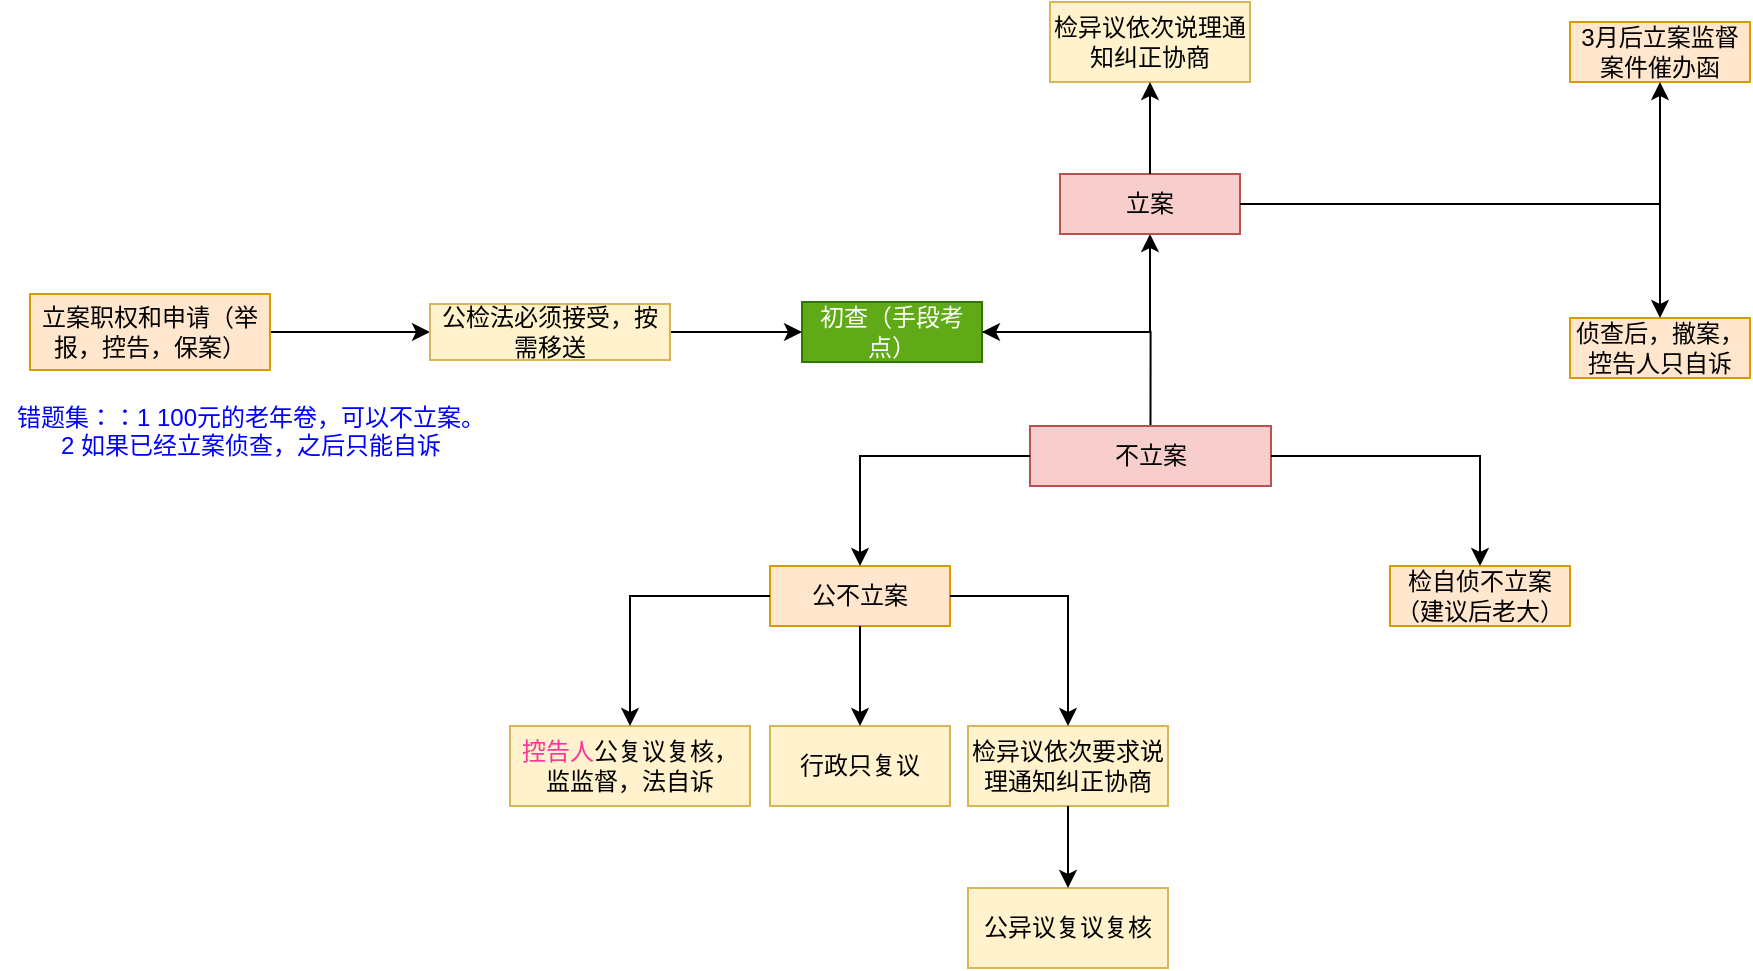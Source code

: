 <mxfile version="17.4.6" type="github">
  <diagram id="C5RBs43oDa-KdzZeNtuy" name="Page-1">
    <mxGraphModel dx="2249" dy="-463" grid="1" gridSize="10" guides="1" tooltips="1" connect="1" arrows="1" fold="1" page="1" pageScale="1" pageWidth="827" pageHeight="1169" math="0" shadow="0">
      <root>
        <mxCell id="WIyWlLk6GJQsqaUBKTNV-0" />
        <mxCell id="WIyWlLk6GJQsqaUBKTNV-1" parent="WIyWlLk6GJQsqaUBKTNV-0" />
        <mxCell id="6ATLaI5SrHldNCRjDbBM-6" value="" style="edgeStyle=orthogonalEdgeStyle;rounded=0;orthogonalLoop=1;jettySize=auto;html=1;" edge="1" parent="WIyWlLk6GJQsqaUBKTNV-1" source="6ATLaI5SrHldNCRjDbBM-8" target="6ATLaI5SrHldNCRjDbBM-18">
          <mxGeometry relative="1" as="geometry" />
        </mxCell>
        <mxCell id="6ATLaI5SrHldNCRjDbBM-8" value="立案职权和申请（举报，控告，保案）" style="rounded=0;whiteSpace=wrap;html=1;fillColor=#ffe6cc;strokeColor=#d79b00;" vertex="1" parent="WIyWlLk6GJQsqaUBKTNV-1">
          <mxGeometry x="-290" y="1424" width="120" height="38" as="geometry" />
        </mxCell>
        <mxCell id="6ATLaI5SrHldNCRjDbBM-11" value="" style="edgeStyle=orthogonalEdgeStyle;rounded=0;orthogonalLoop=1;jettySize=auto;html=1;" edge="1" parent="WIyWlLk6GJQsqaUBKTNV-1" source="6ATLaI5SrHldNCRjDbBM-12" target="6ATLaI5SrHldNCRjDbBM-16">
          <mxGeometry relative="1" as="geometry" />
        </mxCell>
        <mxCell id="6ATLaI5SrHldNCRjDbBM-12" value="初查（手段考点）" style="rounded=0;whiteSpace=wrap;html=1;fillColor=#60a917;fontColor=#ffffff;strokeColor=#2D7600;" vertex="1" parent="WIyWlLk6GJQsqaUBKTNV-1">
          <mxGeometry x="96" y="1428" width="90" height="30" as="geometry" />
        </mxCell>
        <mxCell id="6ATLaI5SrHldNCRjDbBM-17" style="edgeStyle=orthogonalEdgeStyle;rounded=0;orthogonalLoop=1;jettySize=auto;html=1;entryX=0;entryY=0.5;entryDx=0;entryDy=0;exitX=1;exitY=0.5;exitDx=0;exitDy=0;" edge="1" parent="WIyWlLk6GJQsqaUBKTNV-1" source="6ATLaI5SrHldNCRjDbBM-18" target="6ATLaI5SrHldNCRjDbBM-12">
          <mxGeometry relative="1" as="geometry">
            <mxPoint x="30" y="1458" as="sourcePoint" />
            <mxPoint x="123" y="1462" as="targetPoint" />
          </mxGeometry>
        </mxCell>
        <mxCell id="6ATLaI5SrHldNCRjDbBM-18" value="公检法必须接受，按需移送" style="rounded=0;whiteSpace=wrap;html=1;fillColor=#fff2cc;strokeColor=#d6b656;" vertex="1" parent="WIyWlLk6GJQsqaUBKTNV-1">
          <mxGeometry x="-90" y="1429" width="120" height="28" as="geometry" />
        </mxCell>
        <mxCell id="6ATLaI5SrHldNCRjDbBM-43" style="edgeStyle=orthogonalEdgeStyle;rounded=0;orthogonalLoop=1;jettySize=auto;html=1;exitX=0.5;exitY=0;exitDx=0;exitDy=0;entryX=1;entryY=0.5;entryDx=0;entryDy=0;fontColor=#FF3399;" edge="1" parent="WIyWlLk6GJQsqaUBKTNV-1" source="6ATLaI5SrHldNCRjDbBM-41" target="6ATLaI5SrHldNCRjDbBM-12">
          <mxGeometry relative="1" as="geometry" />
        </mxCell>
        <mxCell id="6ATLaI5SrHldNCRjDbBM-51" value="" style="group" vertex="1" connectable="0" parent="WIyWlLk6GJQsqaUBKTNV-1">
          <mxGeometry x="220" y="1278" width="265" height="116" as="geometry" />
        </mxCell>
        <mxCell id="6ATLaI5SrHldNCRjDbBM-16" value="立案" style="rounded=0;whiteSpace=wrap;html=1;fillColor=#f8cecc;strokeColor=#b85450;" vertex="1" parent="6ATLaI5SrHldNCRjDbBM-51">
          <mxGeometry x="5" y="86" width="90" height="30" as="geometry" />
        </mxCell>
        <mxCell id="6ATLaI5SrHldNCRjDbBM-36" value="检异议依次说理通知纠正协商" style="rounded=0;whiteSpace=wrap;html=1;fillColor=#fff2cc;strokeColor=#d6b656;" vertex="1" parent="6ATLaI5SrHldNCRjDbBM-51">
          <mxGeometry width="100" height="40" as="geometry" />
        </mxCell>
        <mxCell id="6ATLaI5SrHldNCRjDbBM-22" value="" style="edgeStyle=orthogonalEdgeStyle;rounded=0;orthogonalLoop=1;jettySize=auto;html=1;entryX=0.5;entryY=1;entryDx=0;entryDy=0;" edge="1" parent="6ATLaI5SrHldNCRjDbBM-51" source="6ATLaI5SrHldNCRjDbBM-16" target="6ATLaI5SrHldNCRjDbBM-36">
          <mxGeometry relative="1" as="geometry">
            <mxPoint x="50" y="6" as="targetPoint" />
          </mxGeometry>
        </mxCell>
        <mxCell id="6ATLaI5SrHldNCRjDbBM-52" value="" style="group" vertex="1" connectable="0" parent="WIyWlLk6GJQsqaUBKTNV-1">
          <mxGeometry x="-50" y="1490" width="530" height="271" as="geometry" />
        </mxCell>
        <mxCell id="6ATLaI5SrHldNCRjDbBM-41" value="不立案" style="rounded=0;whiteSpace=wrap;html=1;fillColor=#f8cecc;strokeColor=#b85450;" vertex="1" parent="6ATLaI5SrHldNCRjDbBM-52">
          <mxGeometry x="260" width="120.5" height="30" as="geometry" />
        </mxCell>
        <mxCell id="6ATLaI5SrHldNCRjDbBM-46" value="" style="group" vertex="1" connectable="0" parent="6ATLaI5SrHldNCRjDbBM-52">
          <mxGeometry y="70" width="329" height="201" as="geometry" />
        </mxCell>
        <mxCell id="6ATLaI5SrHldNCRjDbBM-37" value="公异议复议复核" style="rounded=0;whiteSpace=wrap;html=1;fillColor=#fff2cc;strokeColor=#d6b656;" vertex="1" parent="6ATLaI5SrHldNCRjDbBM-46">
          <mxGeometry x="229" y="161" width="100" height="40" as="geometry" />
        </mxCell>
        <mxCell id="6ATLaI5SrHldNCRjDbBM-45" value="" style="group" vertex="1" connectable="0" parent="6ATLaI5SrHldNCRjDbBM-46">
          <mxGeometry width="329" height="120" as="geometry" />
        </mxCell>
        <mxCell id="6ATLaI5SrHldNCRjDbBM-15" value="公不立案" style="rounded=0;whiteSpace=wrap;html=1;fillColor=#ffe6cc;strokeColor=#d79b00;" vertex="1" parent="6ATLaI5SrHldNCRjDbBM-45">
          <mxGeometry x="130" width="90" height="30" as="geometry" />
        </mxCell>
        <mxCell id="6ATLaI5SrHldNCRjDbBM-23" value="检异议依次要求说理通知纠正协商" style="rounded=0;whiteSpace=wrap;html=1;fillColor=#fff2cc;strokeColor=#d6b656;" vertex="1" parent="6ATLaI5SrHldNCRjDbBM-45">
          <mxGeometry x="229" y="80" width="100" height="40" as="geometry" />
        </mxCell>
        <mxCell id="6ATLaI5SrHldNCRjDbBM-24" value="" style="edgeStyle=orthogonalEdgeStyle;rounded=0;orthogonalLoop=1;jettySize=auto;html=1;" edge="1" parent="6ATLaI5SrHldNCRjDbBM-45" source="6ATLaI5SrHldNCRjDbBM-15" target="6ATLaI5SrHldNCRjDbBM-23">
          <mxGeometry relative="1" as="geometry" />
        </mxCell>
        <mxCell id="6ATLaI5SrHldNCRjDbBM-29" value="&lt;font color=&quot;#ff3399&quot;&gt;控告人&lt;/font&gt;公复议复核，监监督，法自诉" style="rounded=0;whiteSpace=wrap;html=1;fillColor=#fff2cc;strokeColor=#d6b656;" vertex="1" parent="6ATLaI5SrHldNCRjDbBM-45">
          <mxGeometry y="80" width="120" height="40" as="geometry" />
        </mxCell>
        <mxCell id="6ATLaI5SrHldNCRjDbBM-27" style="edgeStyle=orthogonalEdgeStyle;rounded=0;orthogonalLoop=1;jettySize=auto;html=1;entryX=0.5;entryY=0;entryDx=0;entryDy=0;" edge="1" parent="6ATLaI5SrHldNCRjDbBM-45" source="6ATLaI5SrHldNCRjDbBM-15" target="6ATLaI5SrHldNCRjDbBM-29">
          <mxGeometry relative="1" as="geometry">
            <mxPoint x="90" y="110" as="targetPoint" />
          </mxGeometry>
        </mxCell>
        <mxCell id="6ATLaI5SrHldNCRjDbBM-30" value="行政只复议" style="rounded=0;whiteSpace=wrap;html=1;fillColor=#fff2cc;strokeColor=#d6b656;" vertex="1" parent="6ATLaI5SrHldNCRjDbBM-45">
          <mxGeometry x="130" y="80" width="90" height="40" as="geometry" />
        </mxCell>
        <mxCell id="6ATLaI5SrHldNCRjDbBM-31" value="" style="edgeStyle=orthogonalEdgeStyle;rounded=0;orthogonalLoop=1;jettySize=auto;html=1;fontColor=#FF3399;" edge="1" parent="6ATLaI5SrHldNCRjDbBM-45" source="6ATLaI5SrHldNCRjDbBM-15" target="6ATLaI5SrHldNCRjDbBM-30">
          <mxGeometry relative="1" as="geometry" />
        </mxCell>
        <mxCell id="6ATLaI5SrHldNCRjDbBM-38" value="" style="edgeStyle=orthogonalEdgeStyle;rounded=0;orthogonalLoop=1;jettySize=auto;html=1;fontColor=#FF3399;" edge="1" parent="6ATLaI5SrHldNCRjDbBM-46" source="6ATLaI5SrHldNCRjDbBM-23" target="6ATLaI5SrHldNCRjDbBM-37">
          <mxGeometry relative="1" as="geometry" />
        </mxCell>
        <mxCell id="6ATLaI5SrHldNCRjDbBM-44" style="edgeStyle=orthogonalEdgeStyle;rounded=0;orthogonalLoop=1;jettySize=auto;html=1;entryX=0.5;entryY=0;entryDx=0;entryDy=0;fontColor=#FF3399;" edge="1" parent="6ATLaI5SrHldNCRjDbBM-52" source="6ATLaI5SrHldNCRjDbBM-41" target="6ATLaI5SrHldNCRjDbBM-15">
          <mxGeometry relative="1" as="geometry" />
        </mxCell>
        <mxCell id="6ATLaI5SrHldNCRjDbBM-47" value="检自侦不立案（建议后老大）" style="rounded=0;whiteSpace=wrap;html=1;fillColor=#ffe6cc;strokeColor=#d79b00;" vertex="1" parent="6ATLaI5SrHldNCRjDbBM-52">
          <mxGeometry x="440" y="70" width="90" height="30" as="geometry" />
        </mxCell>
        <mxCell id="6ATLaI5SrHldNCRjDbBM-48" value="" style="edgeStyle=orthogonalEdgeStyle;rounded=0;orthogonalLoop=1;jettySize=auto;html=1;fontColor=#FF3399;" edge="1" parent="6ATLaI5SrHldNCRjDbBM-52" source="6ATLaI5SrHldNCRjDbBM-41" target="6ATLaI5SrHldNCRjDbBM-47">
          <mxGeometry relative="1" as="geometry" />
        </mxCell>
        <mxCell id="6ATLaI5SrHldNCRjDbBM-53" value="&lt;font color=&quot;#0000ff&quot;&gt;错题集：：1 100元的老年卷，可以不立案。&lt;br&gt;2 如果已经立案侦查，之后只能自诉&lt;br&gt;&lt;br&gt;&lt;/font&gt;" style="text;html=1;align=center;verticalAlign=middle;resizable=0;points=[];autosize=1;strokeColor=none;fillColor=none;fontColor=#FF3399;" vertex="1" parent="WIyWlLk6GJQsqaUBKTNV-1">
          <mxGeometry x="-305" y="1475" width="250" height="50" as="geometry" />
        </mxCell>
        <mxCell id="6ATLaI5SrHldNCRjDbBM-39" value="3月后立案监督案件催办函" style="rounded=0;whiteSpace=wrap;html=1;fillColor=#ffe6cc;strokeColor=#d79b00;" vertex="1" parent="WIyWlLk6GJQsqaUBKTNV-1">
          <mxGeometry x="480" y="1288" width="90" height="30" as="geometry" />
        </mxCell>
        <mxCell id="6ATLaI5SrHldNCRjDbBM-40" value="" style="edgeStyle=orthogonalEdgeStyle;rounded=0;orthogonalLoop=1;jettySize=auto;html=1;fontColor=#FF3399;" edge="1" parent="WIyWlLk6GJQsqaUBKTNV-1" source="6ATLaI5SrHldNCRjDbBM-16" target="6ATLaI5SrHldNCRjDbBM-39">
          <mxGeometry relative="1" as="geometry" />
        </mxCell>
        <mxCell id="6ATLaI5SrHldNCRjDbBM-57" value="侦查后，撤案，控告人只自诉" style="rounded=0;whiteSpace=wrap;html=1;fillColor=#ffe6cc;strokeColor=#d79b00;" vertex="1" parent="WIyWlLk6GJQsqaUBKTNV-1">
          <mxGeometry x="480" y="1436" width="90" height="30" as="geometry" />
        </mxCell>
        <mxCell id="6ATLaI5SrHldNCRjDbBM-58" value="" style="edgeStyle=orthogonalEdgeStyle;rounded=0;orthogonalLoop=1;jettySize=auto;html=1;fontColor=#0000FF;" edge="1" parent="WIyWlLk6GJQsqaUBKTNV-1" source="6ATLaI5SrHldNCRjDbBM-16" target="6ATLaI5SrHldNCRjDbBM-57">
          <mxGeometry relative="1" as="geometry" />
        </mxCell>
      </root>
    </mxGraphModel>
  </diagram>
</mxfile>
